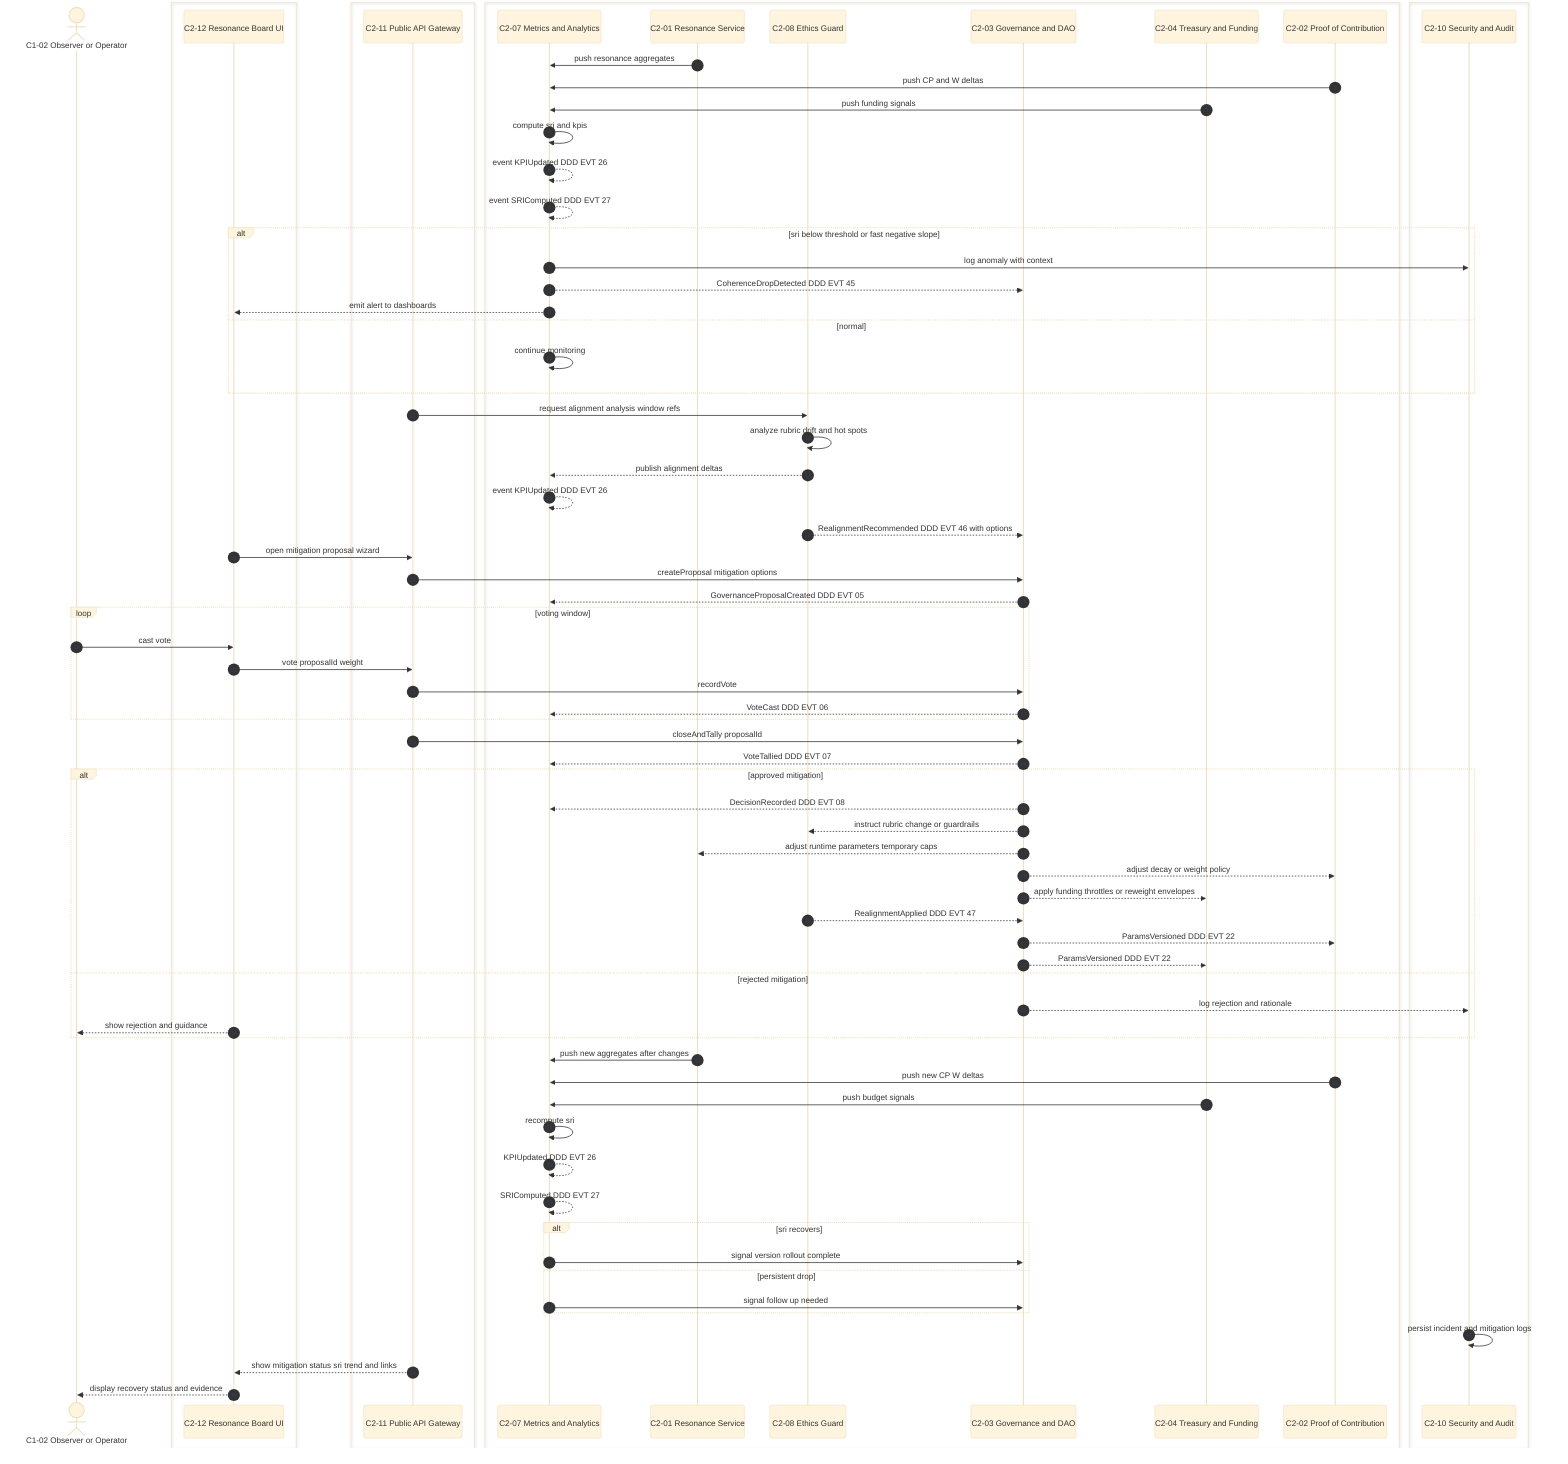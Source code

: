 %%{init: {'theme':'base','themeVariables':{ 'sequenceNumberColor':'#334155'}}}%%

sequenceDiagram
autonumber

actor O as C1-02 Observer or Operator

box #8b5cf6 UI
  participant UI as C2-12 Resonance Board UI
end

box #fde68a Control or API
  participant API as C2-11 Public API Gateway
end

box #ff8b00 Core Services
  participant MET as C2-07 Metrics and Analytics
  participant RS as C2-01 Resonance Service
  participant ETH as C2-08 Ethics Guard
  participant GOV as C2-03 Governance and DAO
  participant TRE as C2-04 Treasury and Funding
  participant POC as C2-02 Proof of Contribution
end

box #e5e7eb Security
  participant SEC as C2-10 Security and Audit
end

%% -------- Continuous monitoring --------
RS ->> MET: push resonance aggregates
POC ->> MET: push CP and W deltas
TRE ->> MET: push funding signals
MET ->> MET: compute sri and kpis
MET -->> MET: event KPIUpdated DDD EVT 26
MET -->> MET: event SRIComputed DDD EVT 27

%% -------- Detect coherence drop --------
alt sri below threshold or fast negative slope
  MET ->> SEC: log anomaly with context
  MET -->> GOV: CoherenceDropDetected DDD EVT 45
  MET -->> UI: emit alert to dashboards
else normal
  MET ->> MET: continue monitoring
end

%% -------- Ethics and root cause analysis --------
API ->> ETH: request alignment analysis window refs
ETH ->> ETH: analyze rubric drift and hot spots
ETH -->> MET: publish alignment deltas
MET -->> MET: event KPIUpdated DDD EVT 26
ETH -->> GOV: RealignmentRecommended DDD EVT 46 with options

%% -------- Governance decision on mitigation --------
UI ->> API: open mitigation proposal wizard
API ->> GOV: createProposal mitigation options
GOV -->> MET: GovernanceProposalCreated DDD EVT 05

loop voting window
  O ->> UI: cast vote
  UI ->> API: vote proposalId weight
  API ->> GOV: recordVote
  GOV -->> MET: VoteCast DDD EVT 06
end

API ->> GOV: closeAndTally proposalId
GOV -->> MET: VoteTallied DDD EVT 07

alt approved mitigation
  GOV -->> MET: DecisionRecorded DDD EVT 08
  GOV -->> ETH: instruct rubric change or guardrails
  GOV -->> RS: adjust runtime parameters temporary caps
  GOV -->> POC: adjust decay or weight policy
  GOV -->> TRE: apply funding throttles or reweight envelopes
  ETH -->> GOV: RealignmentApplied DDD EVT 47
  %% optional when parameters versioned
  GOV -->> POC: ParamsVersioned DDD EVT 22
  GOV -->> TRE: ParamsVersioned DDD EVT 22
else rejected mitigation
  GOV -->> SEC: log rejection and rationale
  UI -->> O: show rejection and guidance
end

%% -------- Post change monitoring --------
RS ->> MET: push new aggregates after changes
POC ->> MET: push new CP W deltas
TRE ->> MET: push budget signals
MET ->> MET: recompute sri
MET -->> MET: KPIUpdated DDD EVT 26
MET -->> MET: SRIComputed DDD EVT 27

alt sri recovers
  MET ->> GOV: signal version rollout complete
else persistent drop
  MET ->> GOV: signal follow up needed
end

%% -------- Transparency and closure --------
SEC ->> SEC: persist incident and mitigation logs
API -->> UI: show mitigation status sri trend and links
UI -->> O: display recovery status and evidence